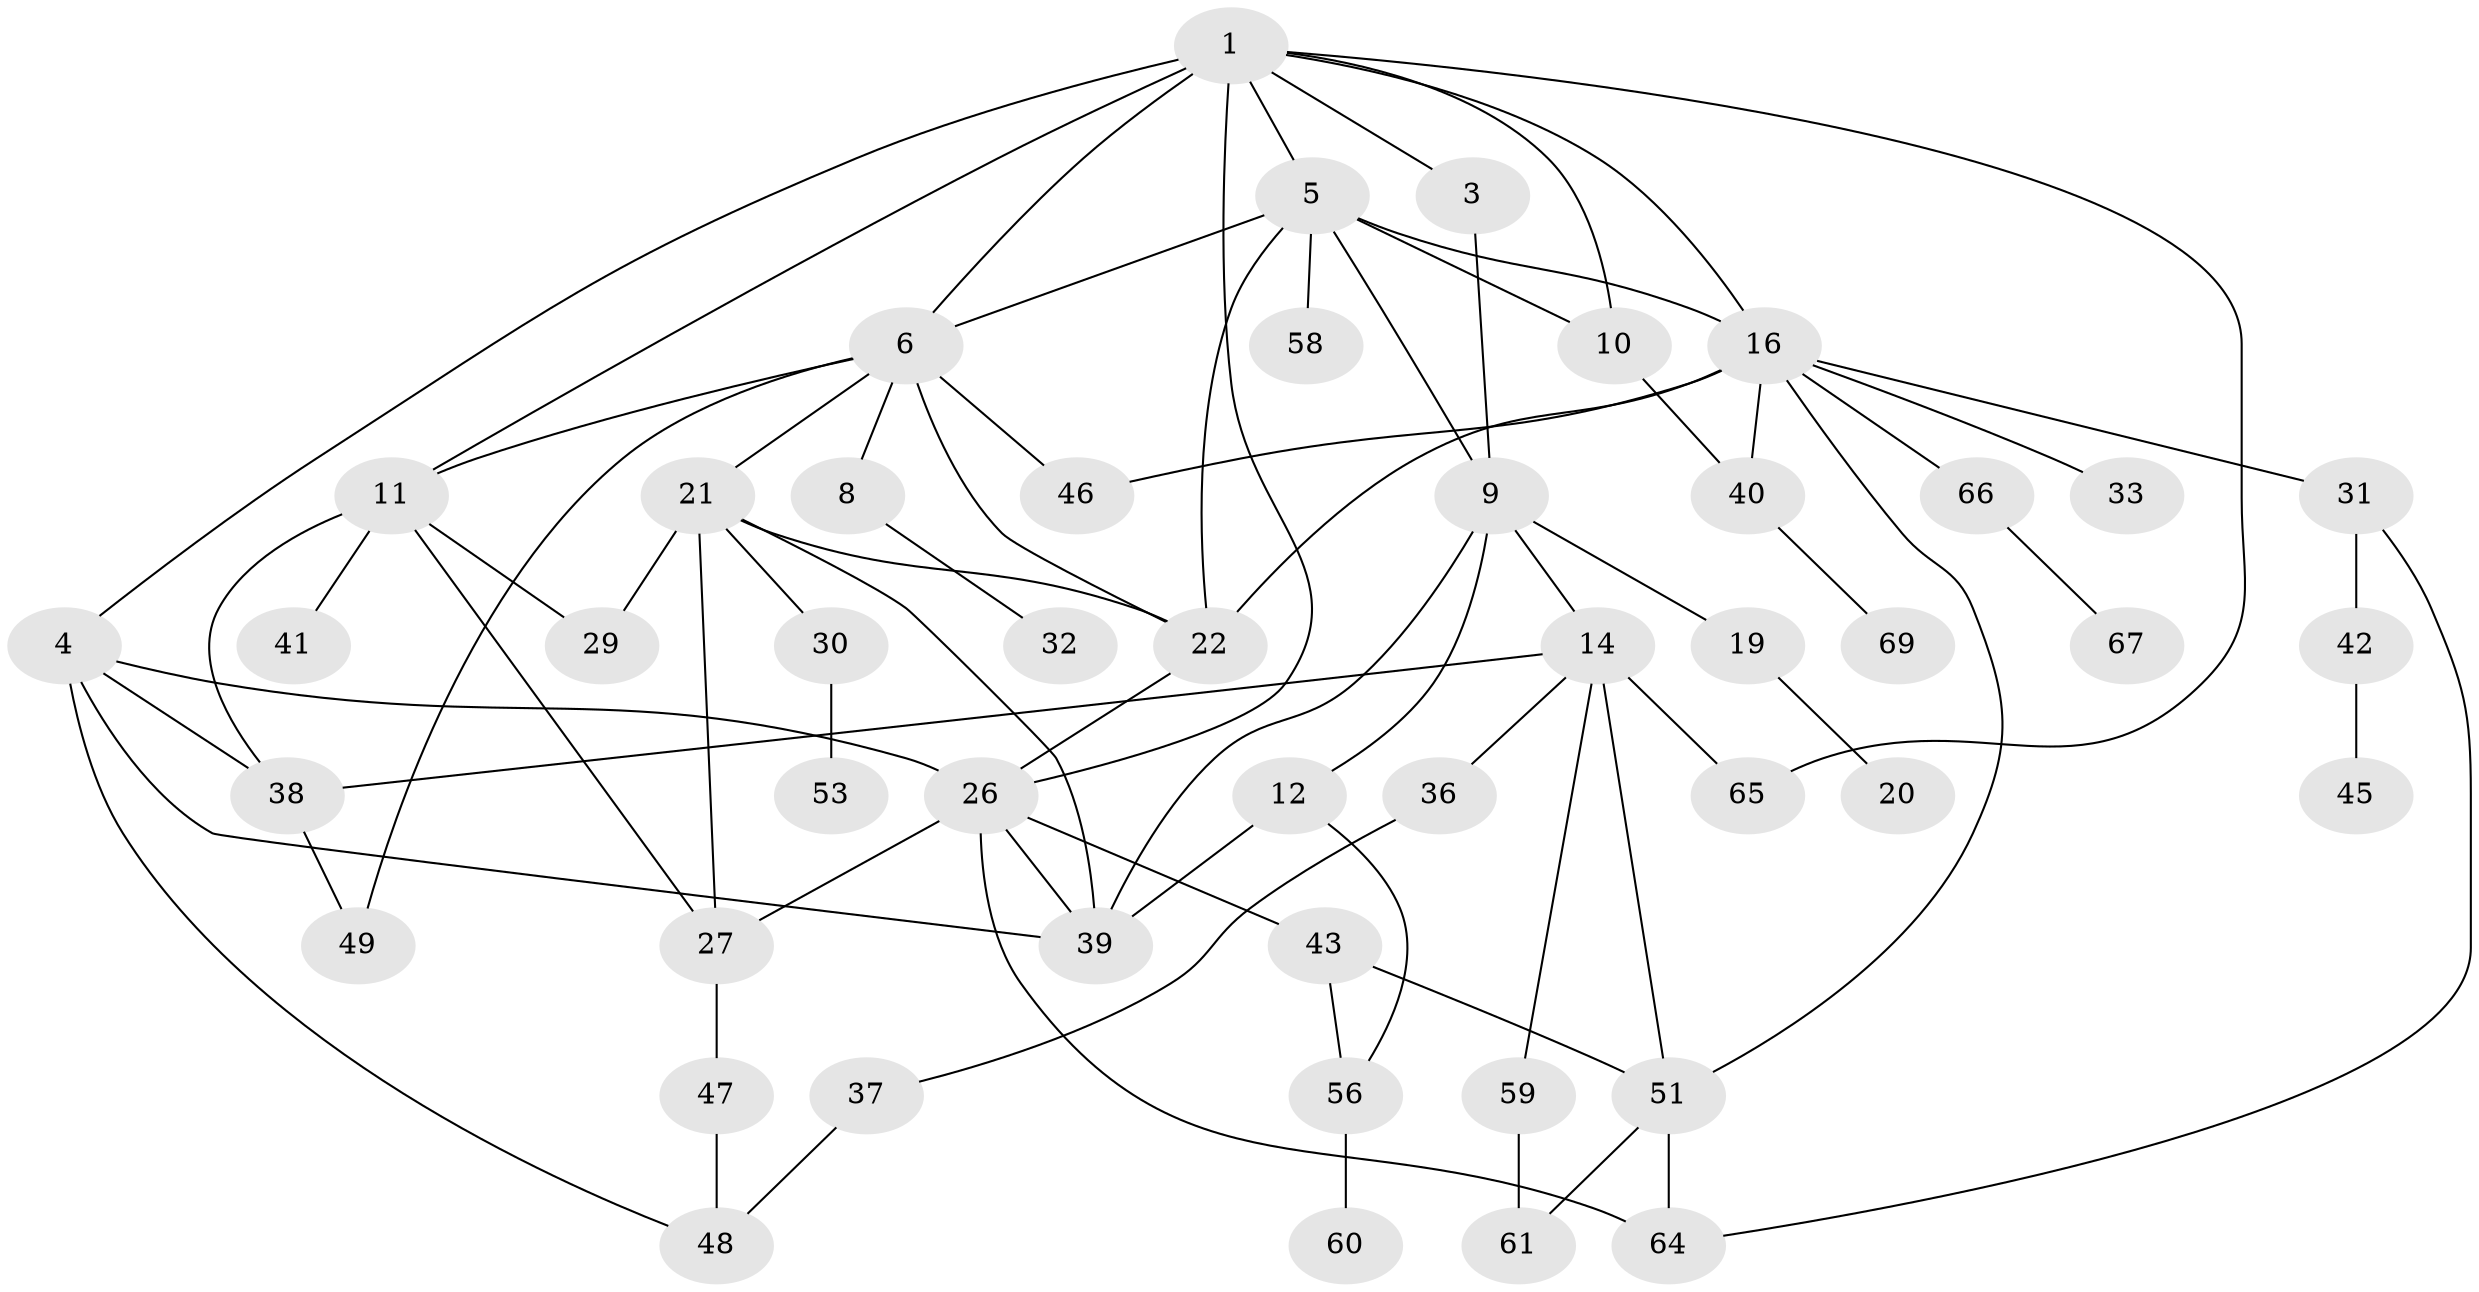 // original degree distribution, {5: 0.10144927536231885, 7: 0.043478260869565216, 2: 0.3188405797101449, 3: 0.2028985507246377, 6: 0.057971014492753624, 4: 0.10144927536231885, 1: 0.17391304347826086}
// Generated by graph-tools (version 1.1) at 2025/16/03/04/25 18:16:53]
// undirected, 48 vertices, 78 edges
graph export_dot {
graph [start="1"]
  node [color=gray90,style=filled];
  1 [super="+2"];
  3;
  4 [super="+13"];
  5 [super="+7"];
  6 [super="+25+15"];
  8;
  9;
  10;
  11 [super="+44+17"];
  12;
  14;
  16 [super="+18+35+23"];
  19;
  20;
  21 [super="+24"];
  22 [super="+34"];
  26;
  27;
  29;
  30;
  31;
  32;
  33;
  36;
  37;
  38;
  39 [super="+52"];
  40;
  41;
  42;
  43;
  45;
  46;
  47;
  48 [super="+50"];
  49;
  51;
  53;
  56;
  58;
  59;
  60;
  61;
  64;
  65;
  66;
  67;
  69;
  1 -- 6;
  1 -- 11 [weight=2];
  1 -- 65;
  1 -- 10;
  1 -- 3;
  1 -- 4;
  1 -- 5;
  1 -- 26;
  1 -- 16;
  3 -- 9;
  4 -- 39;
  4 -- 48;
  4 -- 26;
  4 -- 38;
  5 -- 9;
  5 -- 10;
  5 -- 16 [weight=2];
  5 -- 58;
  5 -- 6;
  5 -- 22;
  6 -- 8;
  6 -- 21;
  6 -- 49;
  6 -- 22;
  6 -- 11;
  6 -- 46;
  8 -- 32;
  9 -- 12;
  9 -- 14;
  9 -- 19;
  9 -- 39;
  10 -- 40;
  11 -- 38;
  11 -- 27;
  11 -- 29;
  11 -- 41;
  12 -- 56;
  12 -- 39 [weight=2];
  14 -- 36;
  14 -- 38;
  14 -- 59;
  14 -- 65;
  14 -- 51;
  16 -- 22 [weight=2];
  16 -- 31;
  16 -- 46;
  16 -- 66;
  16 -- 33;
  16 -- 51;
  16 -- 40;
  19 -- 20;
  21 -- 29;
  21 -- 30;
  21 -- 27;
  21 -- 39;
  21 -- 22;
  22 -- 26;
  26 -- 39;
  26 -- 43;
  26 -- 64;
  26 -- 27;
  27 -- 47;
  30 -- 53;
  31 -- 42;
  31 -- 64;
  36 -- 37;
  37 -- 48;
  38 -- 49;
  40 -- 69;
  42 -- 45;
  43 -- 56;
  43 -- 51;
  47 -- 48;
  51 -- 61;
  51 -- 64;
  56 -- 60;
  59 -- 61;
  66 -- 67;
}

